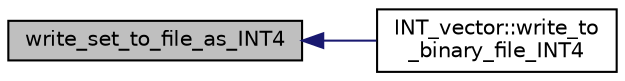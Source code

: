 digraph "write_set_to_file_as_INT4"
{
  edge [fontname="Helvetica",fontsize="10",labelfontname="Helvetica",labelfontsize="10"];
  node [fontname="Helvetica",fontsize="10",shape=record];
  rankdir="LR";
  Node8426 [label="write_set_to_file_as_INT4",height=0.2,width=0.4,color="black", fillcolor="grey75", style="filled", fontcolor="black"];
  Node8426 -> Node8427 [dir="back",color="midnightblue",fontsize="10",style="solid",fontname="Helvetica"];
  Node8427 [label="INT_vector::write_to\l_binary_file_INT4",height=0.2,width=0.4,color="black", fillcolor="white", style="filled",URL="$d0/de0/class_i_n_t__vector.html#ad831ab13ad11e98bd0e59a45b0930a99"];
}
